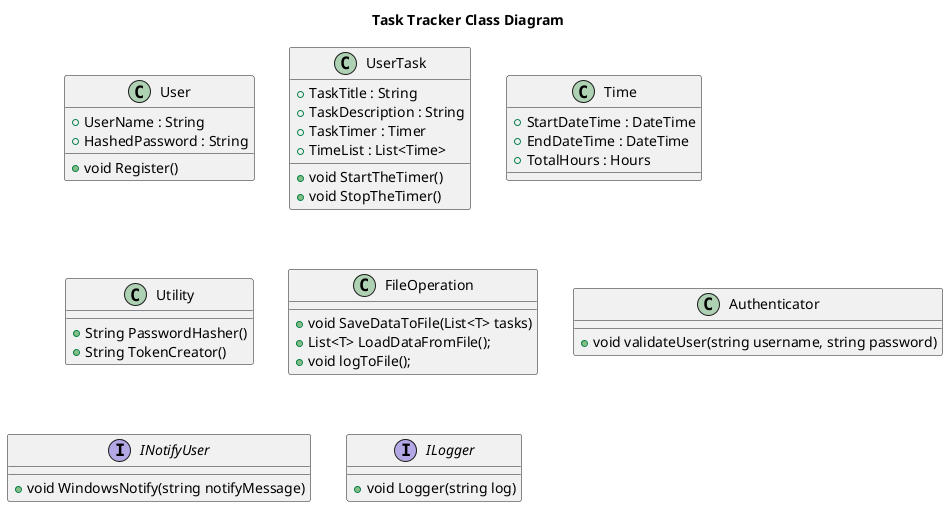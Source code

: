 @startuml Expense Tracker
title Task Tracker Class Diagram
class User {
    +UserName : String
    +HashedPassword : String
    +void Register()
}
class UserTask
{
    +TaskTitle : String
    +TaskDescription : String
    +TaskTimer : Timer
    +TimeList : List<Time>
    +void StartTheTimer()
    +void StopTheTimer()
}
class Time
{
    +StartDateTime : DateTime
    +EndDateTime : DateTime
    +TotalHours : Hours
}
class Utility
{
    +String PasswordHasher()
    +String TokenCreator()
}
class FileOperation
{
    +void SaveDataToFile(List<T> tasks)
    +List<T> LoadDataFromFile();
    +void logToFile();
}
class Authenticator
{
    +void validateUser(string username, string password)
}
interface INotifyUser
{
    +void WindowsNotify(string notifyMessage)
}
interface ILogger
{
    +void Logger(string log)
}
@enduml